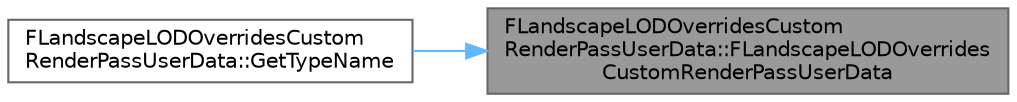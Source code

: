 digraph "FLandscapeLODOverridesCustomRenderPassUserData::FLandscapeLODOverridesCustomRenderPassUserData"
{
 // INTERACTIVE_SVG=YES
 // LATEX_PDF_SIZE
  bgcolor="transparent";
  edge [fontname=Helvetica,fontsize=10,labelfontname=Helvetica,labelfontsize=10];
  node [fontname=Helvetica,fontsize=10,shape=box,height=0.2,width=0.4];
  rankdir="RL";
  Node1 [id="Node000001",label="FLandscapeLODOverridesCustom\lRenderPassUserData::FLandscapeLODOverrides\lCustomRenderPassUserData",height=0.2,width=0.4,color="gray40", fillcolor="grey60", style="filled", fontcolor="black",tooltip=" "];
  Node1 -> Node2 [id="edge1_Node000001_Node000002",dir="back",color="steelblue1",style="solid",tooltip=" "];
  Node2 [id="Node000002",label="FLandscapeLODOverridesCustom\lRenderPassUserData::GetTypeName",height=0.2,width=0.4,color="grey40", fillcolor="white", style="filled",URL="$d7/d20/classFLandscapeLODOverridesCustomRenderPassUserData.html#af678b20c838257a288488f1a8632bf56",tooltip=" "];
}
